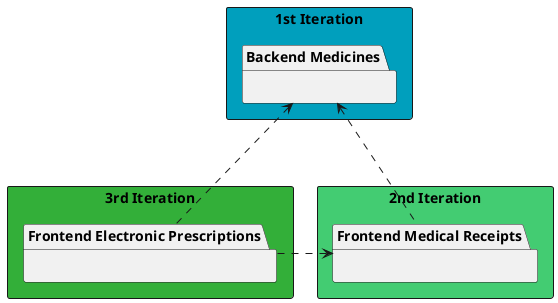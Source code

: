 @startuml

rectangle "1st Iteration" #009FBD {
    package "Backend Medicines" as BM {
    }
}

rectangle "2nd Iteration" #43CC72 {
    package "Frontend Medical Receipts" as BR {
    }
}

rectangle "3rd Iteration" #33AF39 {
    package "Frontend Electronic Prescriptions" as FEP {
    }
}

BM <... BR
BM <. FEP
BR <. FEP

@enduml